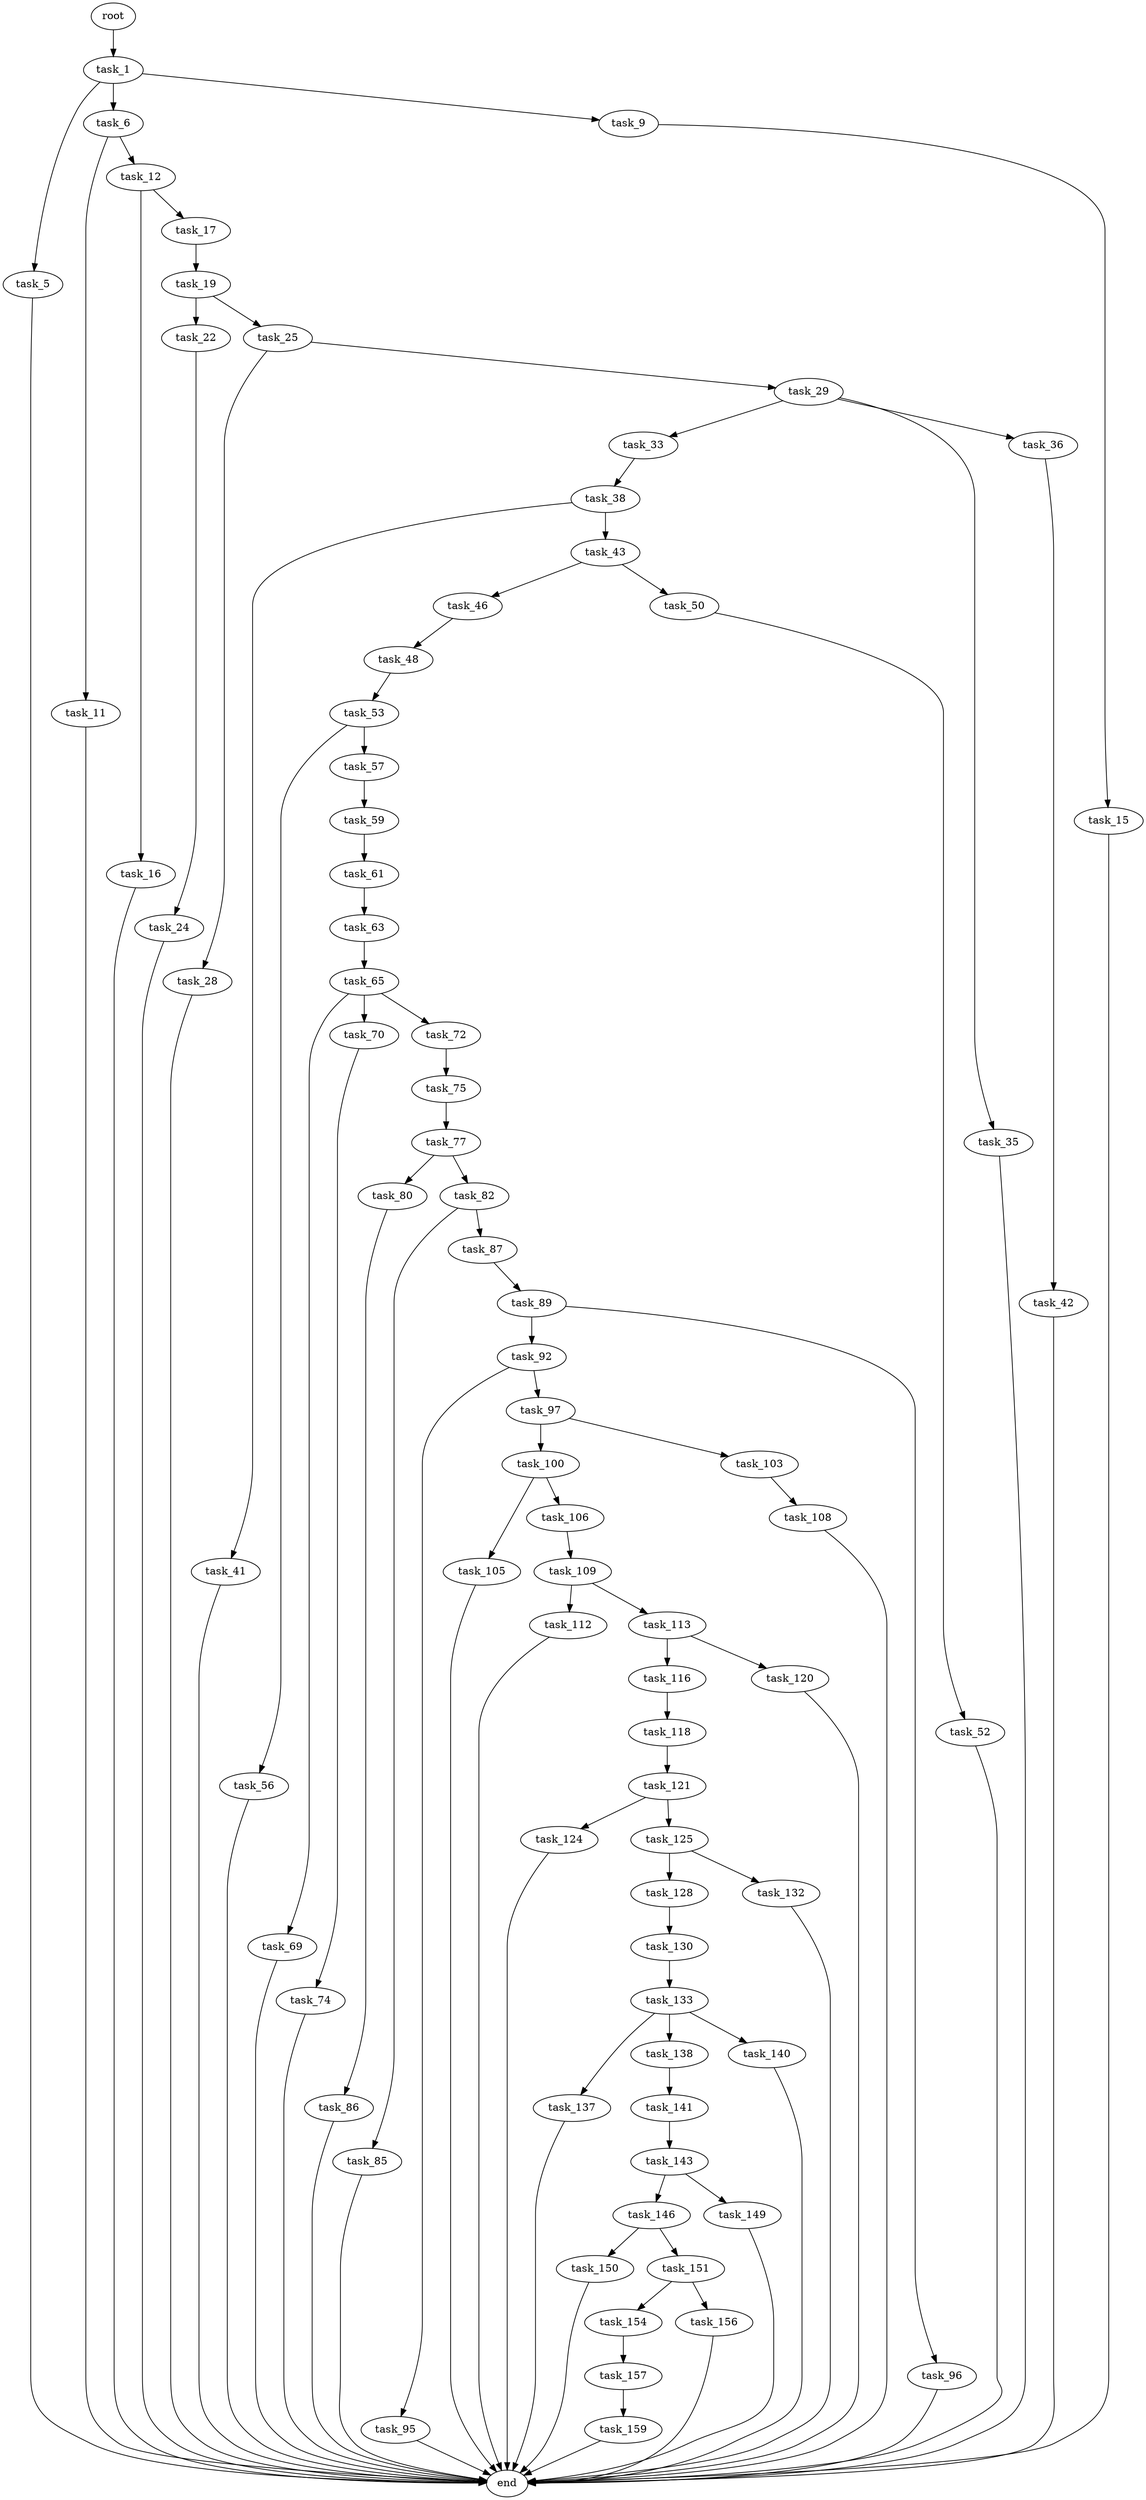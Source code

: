 digraph G {
  root [size="0.000000"];
  task_1 [size="549755813888.000000"];
  task_5 [size="34195600534.000000"];
  task_6 [size="1073741824000.000000"];
  task_9 [size="36143615067.000000"];
  end [size="0.000000"];
  task_11 [size="40813363617.000000"];
  task_12 [size="215654785834.000000"];
  task_15 [size="1993103888.000000"];
  task_16 [size="130226849868.000000"];
  task_17 [size="368293445632.000000"];
  task_19 [size="43264327788.000000"];
  task_22 [size="73104104244.000000"];
  task_25 [size="169092013478.000000"];
  task_24 [size="1075657944598.000000"];
  task_28 [size="321591055863.000000"];
  task_29 [size="486316320299.000000"];
  task_33 [size="32447403370.000000"];
  task_35 [size="2054413413.000000"];
  task_36 [size="583746318729.000000"];
  task_38 [size="3754365484.000000"];
  task_42 [size="713812549008.000000"];
  task_41 [size="827290293843.000000"];
  task_43 [size="782757789696.000000"];
  task_46 [size="28627072094.000000"];
  task_50 [size="8138033034.000000"];
  task_48 [size="8589934592.000000"];
  task_53 [size="68719476736.000000"];
  task_52 [size="150906279589.000000"];
  task_56 [size="36504438505.000000"];
  task_57 [size="787942352774.000000"];
  task_59 [size="68719476736.000000"];
  task_61 [size="203701822792.000000"];
  task_63 [size="11381020696.000000"];
  task_65 [size="192257898108.000000"];
  task_69 [size="66536976485.000000"];
  task_70 [size="33398426879.000000"];
  task_72 [size="6660315792.000000"];
  task_74 [size="5606071538.000000"];
  task_75 [size="11373856874.000000"];
  task_77 [size="368293445632.000000"];
  task_80 [size="602038845876.000000"];
  task_82 [size="68719476736.000000"];
  task_86 [size="1496428129.000000"];
  task_85 [size="782757789696.000000"];
  task_87 [size="41840215252.000000"];
  task_89 [size="368293445632.000000"];
  task_92 [size="14795942012.000000"];
  task_96 [size="151500440977.000000"];
  task_95 [size="134217728000.000000"];
  task_97 [size="549755813888.000000"];
  task_100 [size="67422386675.000000"];
  task_103 [size="3861932180.000000"];
  task_105 [size="3249870825.000000"];
  task_106 [size="28525576747.000000"];
  task_108 [size="187953053028.000000"];
  task_109 [size="28991029248.000000"];
  task_112 [size="471383426267.000000"];
  task_113 [size="134217728000.000000"];
  task_116 [size="8589934592.000000"];
  task_120 [size="8589934592.000000"];
  task_118 [size="22721771940.000000"];
  task_121 [size="28991029248.000000"];
  task_124 [size="3196518321.000000"];
  task_125 [size="14946692780.000000"];
  task_128 [size="108841432756.000000"];
  task_132 [size="422592411043.000000"];
  task_130 [size="14576904255.000000"];
  task_133 [size="8589934592.000000"];
  task_137 [size="332782257461.000000"];
  task_138 [size="126870641124.000000"];
  task_140 [size="4942021008.000000"];
  task_141 [size="557271924958.000000"];
  task_143 [size="28991029248.000000"];
  task_146 [size="9728328002.000000"];
  task_149 [size="444595660357.000000"];
  task_150 [size="169307491191.000000"];
  task_151 [size="9359253936.000000"];
  task_154 [size="782757789696.000000"];
  task_156 [size="26855659759.000000"];
  task_157 [size="1073741824000.000000"];
  task_159 [size="352465849840.000000"];

  root -> task_1 [size="1.000000"];
  task_1 -> task_5 [size="536870912.000000"];
  task_1 -> task_6 [size="536870912.000000"];
  task_1 -> task_9 [size="536870912.000000"];
  task_5 -> end [size="1.000000"];
  task_6 -> task_11 [size="838860800.000000"];
  task_6 -> task_12 [size="838860800.000000"];
  task_9 -> task_15 [size="679477248.000000"];
  task_11 -> end [size="1.000000"];
  task_12 -> task_16 [size="679477248.000000"];
  task_12 -> task_17 [size="679477248.000000"];
  task_15 -> end [size="1.000000"];
  task_16 -> end [size="1.000000"];
  task_17 -> task_19 [size="411041792.000000"];
  task_19 -> task_22 [size="134217728.000000"];
  task_19 -> task_25 [size="134217728.000000"];
  task_22 -> task_24 [size="134217728.000000"];
  task_25 -> task_28 [size="301989888.000000"];
  task_25 -> task_29 [size="301989888.000000"];
  task_24 -> end [size="1.000000"];
  task_28 -> end [size="1.000000"];
  task_29 -> task_33 [size="411041792.000000"];
  task_29 -> task_35 [size="411041792.000000"];
  task_29 -> task_36 [size="411041792.000000"];
  task_33 -> task_38 [size="536870912.000000"];
  task_35 -> end [size="1.000000"];
  task_36 -> task_42 [size="838860800.000000"];
  task_38 -> task_41 [size="75497472.000000"];
  task_38 -> task_43 [size="75497472.000000"];
  task_42 -> end [size="1.000000"];
  task_41 -> end [size="1.000000"];
  task_43 -> task_46 [size="679477248.000000"];
  task_43 -> task_50 [size="679477248.000000"];
  task_46 -> task_48 [size="33554432.000000"];
  task_50 -> task_52 [size="838860800.000000"];
  task_48 -> task_53 [size="33554432.000000"];
  task_53 -> task_56 [size="134217728.000000"];
  task_53 -> task_57 [size="134217728.000000"];
  task_52 -> end [size="1.000000"];
  task_56 -> end [size="1.000000"];
  task_57 -> task_59 [size="838860800.000000"];
  task_59 -> task_61 [size="134217728.000000"];
  task_61 -> task_63 [size="536870912.000000"];
  task_63 -> task_65 [size="209715200.000000"];
  task_65 -> task_69 [size="134217728.000000"];
  task_65 -> task_70 [size="134217728.000000"];
  task_65 -> task_72 [size="134217728.000000"];
  task_69 -> end [size="1.000000"];
  task_70 -> task_74 [size="75497472.000000"];
  task_72 -> task_75 [size="134217728.000000"];
  task_74 -> end [size="1.000000"];
  task_75 -> task_77 [size="209715200.000000"];
  task_77 -> task_80 [size="411041792.000000"];
  task_77 -> task_82 [size="411041792.000000"];
  task_80 -> task_86 [size="536870912.000000"];
  task_82 -> task_85 [size="134217728.000000"];
  task_82 -> task_87 [size="134217728.000000"];
  task_86 -> end [size="1.000000"];
  task_85 -> end [size="1.000000"];
  task_87 -> task_89 [size="679477248.000000"];
  task_89 -> task_92 [size="411041792.000000"];
  task_89 -> task_96 [size="411041792.000000"];
  task_92 -> task_95 [size="301989888.000000"];
  task_92 -> task_97 [size="301989888.000000"];
  task_96 -> end [size="1.000000"];
  task_95 -> end [size="1.000000"];
  task_97 -> task_100 [size="536870912.000000"];
  task_97 -> task_103 [size="536870912.000000"];
  task_100 -> task_105 [size="75497472.000000"];
  task_100 -> task_106 [size="75497472.000000"];
  task_103 -> task_108 [size="75497472.000000"];
  task_105 -> end [size="1.000000"];
  task_106 -> task_109 [size="679477248.000000"];
  task_108 -> end [size="1.000000"];
  task_109 -> task_112 [size="75497472.000000"];
  task_109 -> task_113 [size="75497472.000000"];
  task_112 -> end [size="1.000000"];
  task_113 -> task_116 [size="209715200.000000"];
  task_113 -> task_120 [size="209715200.000000"];
  task_116 -> task_118 [size="33554432.000000"];
  task_120 -> end [size="1.000000"];
  task_118 -> task_121 [size="679477248.000000"];
  task_121 -> task_124 [size="75497472.000000"];
  task_121 -> task_125 [size="75497472.000000"];
  task_124 -> end [size="1.000000"];
  task_125 -> task_128 [size="411041792.000000"];
  task_125 -> task_132 [size="411041792.000000"];
  task_128 -> task_130 [size="301989888.000000"];
  task_132 -> end [size="1.000000"];
  task_130 -> task_133 [size="411041792.000000"];
  task_133 -> task_137 [size="33554432.000000"];
  task_133 -> task_138 [size="33554432.000000"];
  task_133 -> task_140 [size="33554432.000000"];
  task_137 -> end [size="1.000000"];
  task_138 -> task_141 [size="134217728.000000"];
  task_140 -> end [size="1.000000"];
  task_141 -> task_143 [size="838860800.000000"];
  task_143 -> task_146 [size="75497472.000000"];
  task_143 -> task_149 [size="75497472.000000"];
  task_146 -> task_150 [size="209715200.000000"];
  task_146 -> task_151 [size="209715200.000000"];
  task_149 -> end [size="1.000000"];
  task_150 -> end [size="1.000000"];
  task_151 -> task_154 [size="536870912.000000"];
  task_151 -> task_156 [size="536870912.000000"];
  task_154 -> task_157 [size="679477248.000000"];
  task_156 -> end [size="1.000000"];
  task_157 -> task_159 [size="838860800.000000"];
  task_159 -> end [size="1.000000"];
}
